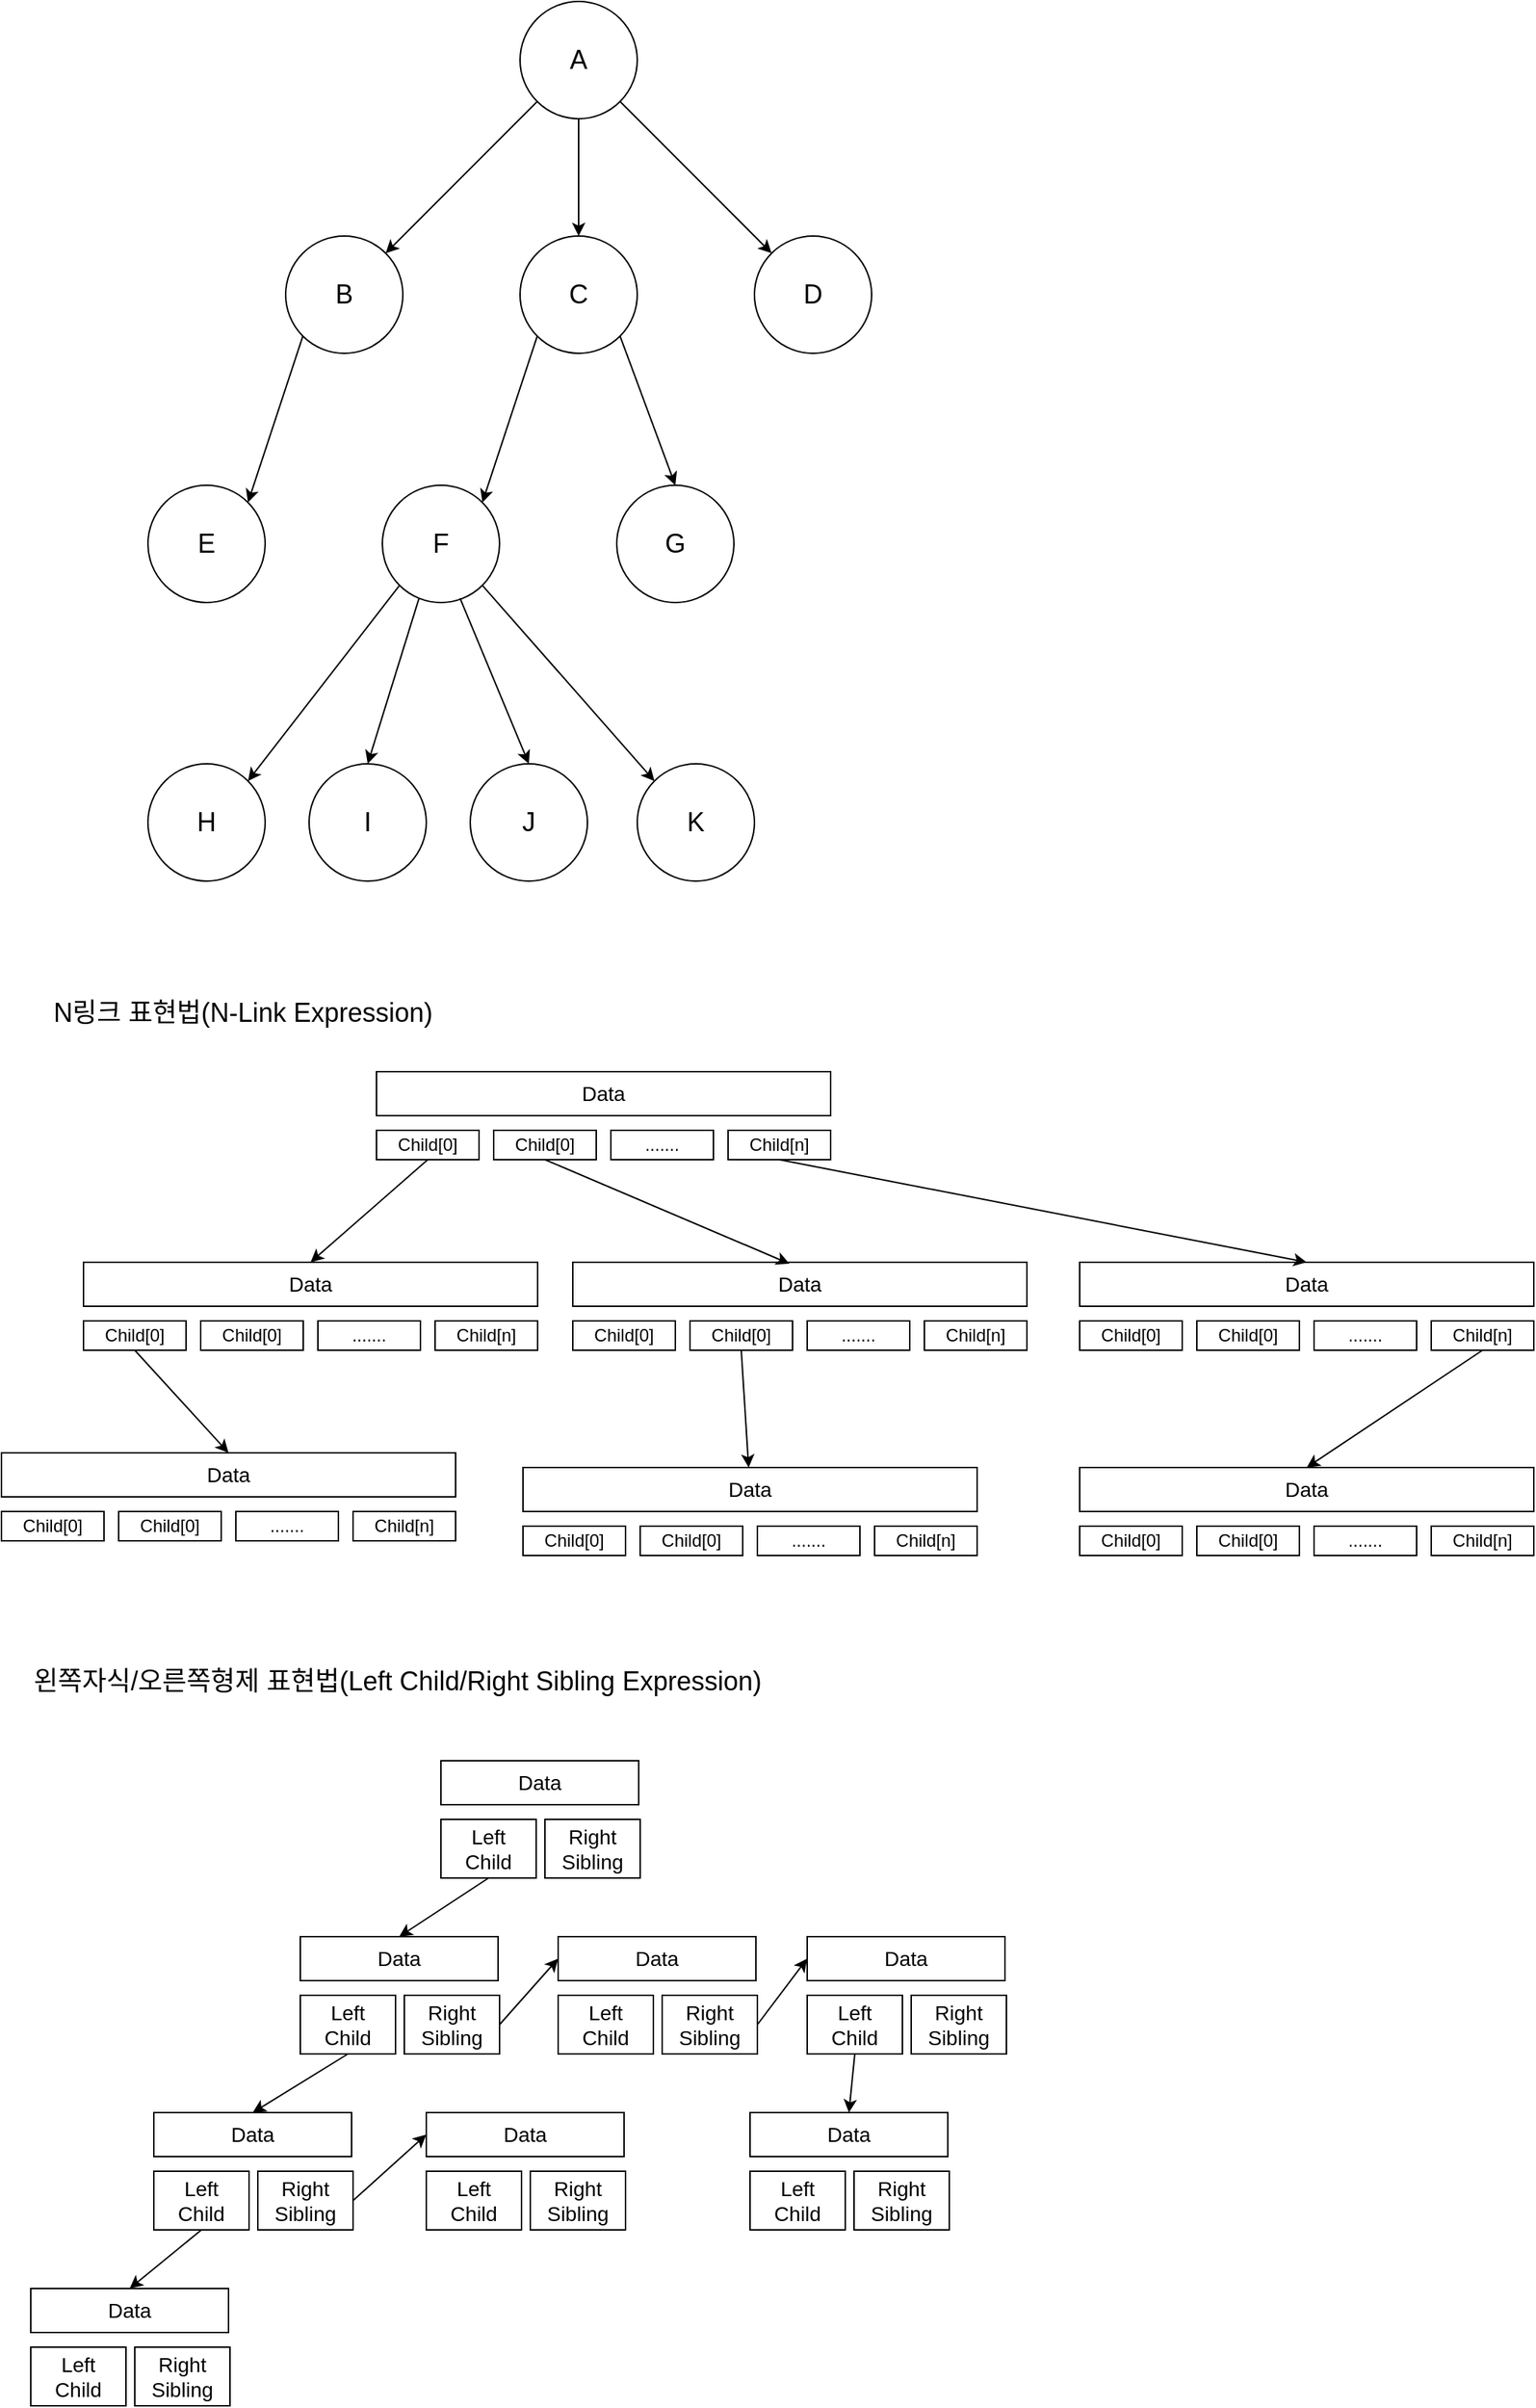 <mxfile version="14.4.3" type="device"><diagram id="2rQoj_M6a8H4B2dlfiXq" name="페이지-1"><mxGraphModel dx="1086" dy="806" grid="1" gridSize="10" guides="1" tooltips="1" connect="1" arrows="1" fold="1" page="1" pageScale="1" pageWidth="827" pageHeight="1169" math="0" shadow="0"><root><mxCell id="0"/><mxCell id="1" parent="0"/><mxCell id="aKDt5jq62UswiMhRxtQr-1" value="&lt;font style=&quot;font-size: 18px&quot;&gt;A&lt;/font&gt;" style="ellipse;whiteSpace=wrap;html=1;aspect=fixed;" parent="1" vertex="1"><mxGeometry x="374" y="40" width="80" height="80" as="geometry"/></mxCell><mxCell id="aKDt5jq62UswiMhRxtQr-2" value="&lt;span style=&quot;font-size: 18px&quot;&gt;B&lt;/span&gt;" style="ellipse;whiteSpace=wrap;html=1;aspect=fixed;" parent="1" vertex="1"><mxGeometry x="214" y="200" width="80" height="80" as="geometry"/></mxCell><mxCell id="aKDt5jq62UswiMhRxtQr-3" value="&lt;span style=&quot;font-size: 18px&quot;&gt;C&lt;/span&gt;" style="ellipse;whiteSpace=wrap;html=1;aspect=fixed;" parent="1" vertex="1"><mxGeometry x="374" y="200" width="80" height="80" as="geometry"/></mxCell><mxCell id="aKDt5jq62UswiMhRxtQr-4" value="&lt;span style=&quot;font-size: 18px&quot;&gt;D&lt;/span&gt;" style="ellipse;whiteSpace=wrap;html=1;aspect=fixed;" parent="1" vertex="1"><mxGeometry x="534" y="200" width="80" height="80" as="geometry"/></mxCell><mxCell id="aKDt5jq62UswiMhRxtQr-5" value="&lt;span style=&quot;font-size: 18px&quot;&gt;E&lt;/span&gt;" style="ellipse;whiteSpace=wrap;html=1;aspect=fixed;" parent="1" vertex="1"><mxGeometry x="120" y="370" width="80" height="80" as="geometry"/></mxCell><mxCell id="aKDt5jq62UswiMhRxtQr-6" value="&lt;span style=&quot;font-size: 18px&quot;&gt;F&lt;/span&gt;" style="ellipse;whiteSpace=wrap;html=1;aspect=fixed;" parent="1" vertex="1"><mxGeometry x="280" y="370" width="80" height="80" as="geometry"/></mxCell><mxCell id="aKDt5jq62UswiMhRxtQr-7" value="&lt;span style=&quot;font-size: 18px&quot;&gt;G&lt;/span&gt;" style="ellipse;whiteSpace=wrap;html=1;aspect=fixed;" parent="1" vertex="1"><mxGeometry x="440" y="370" width="80" height="80" as="geometry"/></mxCell><mxCell id="aKDt5jq62UswiMhRxtQr-8" value="&lt;span style=&quot;font-size: 18px&quot;&gt;H&lt;/span&gt;" style="ellipse;whiteSpace=wrap;html=1;aspect=fixed;" parent="1" vertex="1"><mxGeometry x="120" y="560" width="80" height="80" as="geometry"/></mxCell><mxCell id="aKDt5jq62UswiMhRxtQr-9" value="&lt;span style=&quot;font-size: 18px&quot;&gt;I&lt;/span&gt;" style="ellipse;whiteSpace=wrap;html=1;aspect=fixed;" parent="1" vertex="1"><mxGeometry x="230" y="560" width="80" height="80" as="geometry"/></mxCell><mxCell id="aKDt5jq62UswiMhRxtQr-10" value="&lt;span style=&quot;font-size: 18px&quot;&gt;J&lt;/span&gt;" style="ellipse;whiteSpace=wrap;html=1;aspect=fixed;" parent="1" vertex="1"><mxGeometry x="340" y="560" width="80" height="80" as="geometry"/></mxCell><mxCell id="aKDt5jq62UswiMhRxtQr-11" value="&lt;span style=&quot;font-size: 18px&quot;&gt;K&lt;/span&gt;" style="ellipse;whiteSpace=wrap;html=1;aspect=fixed;" parent="1" vertex="1"><mxGeometry x="454" y="560" width="80" height="80" as="geometry"/></mxCell><mxCell id="aKDt5jq62UswiMhRxtQr-12" value="" style="endArrow=classic;html=1;entryX=1;entryY=0;entryDx=0;entryDy=0;exitX=0;exitY=1;exitDx=0;exitDy=0;" parent="1" source="aKDt5jq62UswiMhRxtQr-3" target="aKDt5jq62UswiMhRxtQr-6" edge="1"><mxGeometry width="50" height="50" relative="1" as="geometry"><mxPoint x="560" y="450" as="sourcePoint"/><mxPoint x="610" y="400" as="targetPoint"/></mxGeometry></mxCell><mxCell id="aKDt5jq62UswiMhRxtQr-13" value="" style="endArrow=classic;html=1;exitX=0;exitY=1;exitDx=0;exitDy=0;entryX=1;entryY=0;entryDx=0;entryDy=0;" parent="1" source="aKDt5jq62UswiMhRxtQr-1" target="aKDt5jq62UswiMhRxtQr-2" edge="1"><mxGeometry width="50" height="50" relative="1" as="geometry"><mxPoint x="660" y="530" as="sourcePoint"/><mxPoint x="710" y="480" as="targetPoint"/></mxGeometry></mxCell><mxCell id="aKDt5jq62UswiMhRxtQr-14" value="" style="endArrow=classic;html=1;exitX=0.5;exitY=1;exitDx=0;exitDy=0;entryX=0.5;entryY=0;entryDx=0;entryDy=0;" parent="1" source="aKDt5jq62UswiMhRxtQr-1" target="aKDt5jq62UswiMhRxtQr-3" edge="1"><mxGeometry width="50" height="50" relative="1" as="geometry"><mxPoint x="395.716" y="118.284" as="sourcePoint"/><mxPoint x="292.284" y="221.716" as="targetPoint"/></mxGeometry></mxCell><mxCell id="aKDt5jq62UswiMhRxtQr-15" value="" style="endArrow=classic;html=1;exitX=1;exitY=1;exitDx=0;exitDy=0;entryX=0;entryY=0;entryDx=0;entryDy=0;" parent="1" source="aKDt5jq62UswiMhRxtQr-1" target="aKDt5jq62UswiMhRxtQr-4" edge="1"><mxGeometry width="50" height="50" relative="1" as="geometry"><mxPoint x="424" y="130" as="sourcePoint"/><mxPoint x="424" y="210" as="targetPoint"/></mxGeometry></mxCell><mxCell id="aKDt5jq62UswiMhRxtQr-16" value="" style="endArrow=classic;html=1;entryX=0.5;entryY=0;entryDx=0;entryDy=0;exitX=1;exitY=1;exitDx=0;exitDy=0;" parent="1" source="aKDt5jq62UswiMhRxtQr-3" target="aKDt5jq62UswiMhRxtQr-7" edge="1"><mxGeometry width="50" height="50" relative="1" as="geometry"><mxPoint x="570" y="460" as="sourcePoint"/><mxPoint x="620" y="410" as="targetPoint"/></mxGeometry></mxCell><mxCell id="aKDt5jq62UswiMhRxtQr-17" value="" style="endArrow=classic;html=1;entryX=1;entryY=0;entryDx=0;entryDy=0;exitX=0;exitY=1;exitDx=0;exitDy=0;" parent="1" source="aKDt5jq62UswiMhRxtQr-2" target="aKDt5jq62UswiMhRxtQr-5" edge="1"><mxGeometry width="50" height="50" relative="1" as="geometry"><mxPoint x="395.716" y="278.284" as="sourcePoint"/><mxPoint x="358.284" y="391.716" as="targetPoint"/></mxGeometry></mxCell><mxCell id="aKDt5jq62UswiMhRxtQr-18" value="" style="endArrow=classic;html=1;entryX=1;entryY=0;entryDx=0;entryDy=0;exitX=0;exitY=1;exitDx=0;exitDy=0;" parent="1" source="aKDt5jq62UswiMhRxtQr-6" target="aKDt5jq62UswiMhRxtQr-8" edge="1"><mxGeometry width="50" height="50" relative="1" as="geometry"><mxPoint x="237.436" y="440.004" as="sourcePoint"/><mxPoint x="200.004" y="553.436" as="targetPoint"/></mxGeometry></mxCell><mxCell id="aKDt5jq62UswiMhRxtQr-19" value="" style="endArrow=classic;html=1;entryX=0.5;entryY=0;entryDx=0;entryDy=0;exitX=0.313;exitY=0.963;exitDx=0;exitDy=0;exitPerimeter=0;" parent="1" source="aKDt5jq62UswiMhRxtQr-6" target="aKDt5jq62UswiMhRxtQr-9" edge="1"><mxGeometry width="50" height="50" relative="1" as="geometry"><mxPoint x="290" y="420" as="sourcePoint"/><mxPoint x="198.284" y="581.716" as="targetPoint"/></mxGeometry></mxCell><mxCell id="aKDt5jq62UswiMhRxtQr-20" value="" style="endArrow=classic;html=1;entryX=0.5;entryY=0;entryDx=0;entryDy=0;exitX=0.663;exitY=0.963;exitDx=0;exitDy=0;exitPerimeter=0;" parent="1" source="aKDt5jq62UswiMhRxtQr-6" target="aKDt5jq62UswiMhRxtQr-10" edge="1"><mxGeometry width="50" height="50" relative="1" as="geometry"><mxPoint x="301.716" y="448.284" as="sourcePoint"/><mxPoint x="280" y="570" as="targetPoint"/></mxGeometry></mxCell><mxCell id="aKDt5jq62UswiMhRxtQr-21" value="" style="endArrow=classic;html=1;entryX=0;entryY=0;entryDx=0;entryDy=0;exitX=1;exitY=1;exitDx=0;exitDy=0;" parent="1" source="aKDt5jq62UswiMhRxtQr-6" target="aKDt5jq62UswiMhRxtQr-11" edge="1"><mxGeometry width="50" height="50" relative="1" as="geometry"><mxPoint x="330" y="460" as="sourcePoint"/><mxPoint x="361.716" y="581.716" as="targetPoint"/></mxGeometry></mxCell><mxCell id="aKDt5jq62UswiMhRxtQr-22" value="&lt;font style=&quot;font-size: 14px&quot;&gt;Data&lt;/font&gt;" style="rounded=0;whiteSpace=wrap;html=1;" parent="1" vertex="1"><mxGeometry x="276" y="770" width="310" height="30" as="geometry"/></mxCell><mxCell id="aKDt5jq62UswiMhRxtQr-23" value="&lt;font style=&quot;font-size: 18px&quot;&gt;N링크 표현법(N-Link Expression)&lt;/font&gt;" style="text;html=1;strokeColor=none;fillColor=none;align=center;verticalAlign=middle;whiteSpace=wrap;rounded=0;" parent="1" vertex="1"><mxGeometry x="40" y="720" width="290" height="20" as="geometry"/></mxCell><mxCell id="aKDt5jq62UswiMhRxtQr-24" value="Child[0]" style="rounded=0;whiteSpace=wrap;html=1;" parent="1" vertex="1"><mxGeometry x="276" y="810" width="70" height="20" as="geometry"/></mxCell><mxCell id="aKDt5jq62UswiMhRxtQr-25" value="Child[0]" style="rounded=0;whiteSpace=wrap;html=1;" parent="1" vertex="1"><mxGeometry x="356" y="810" width="70" height="20" as="geometry"/></mxCell><mxCell id="aKDt5jq62UswiMhRxtQr-26" value="......." style="rounded=0;whiteSpace=wrap;html=1;" parent="1" vertex="1"><mxGeometry x="436" y="810" width="70" height="20" as="geometry"/></mxCell><mxCell id="aKDt5jq62UswiMhRxtQr-27" value="Child[n]" style="rounded=0;whiteSpace=wrap;html=1;" parent="1" vertex="1"><mxGeometry x="516" y="810" width="70" height="20" as="geometry"/></mxCell><mxCell id="aKDt5jq62UswiMhRxtQr-28" value="&lt;font style=&quot;font-size: 14px&quot;&gt;Data&lt;/font&gt;" style="rounded=0;whiteSpace=wrap;html=1;" parent="1" vertex="1"><mxGeometry x="76" y="900" width="310" height="30" as="geometry"/></mxCell><mxCell id="aKDt5jq62UswiMhRxtQr-29" value="Child[0]" style="rounded=0;whiteSpace=wrap;html=1;" parent="1" vertex="1"><mxGeometry x="76" y="940" width="70" height="20" as="geometry"/></mxCell><mxCell id="aKDt5jq62UswiMhRxtQr-30" value="Child[0]" style="rounded=0;whiteSpace=wrap;html=1;" parent="1" vertex="1"><mxGeometry x="156" y="940" width="70" height="20" as="geometry"/></mxCell><mxCell id="aKDt5jq62UswiMhRxtQr-31" value="......." style="rounded=0;whiteSpace=wrap;html=1;" parent="1" vertex="1"><mxGeometry x="236" y="940" width="70" height="20" as="geometry"/></mxCell><mxCell id="aKDt5jq62UswiMhRxtQr-32" value="Child[n]" style="rounded=0;whiteSpace=wrap;html=1;" parent="1" vertex="1"><mxGeometry x="316" y="940" width="70" height="20" as="geometry"/></mxCell><mxCell id="aKDt5jq62UswiMhRxtQr-33" value="&lt;font style=&quot;font-size: 14px&quot;&gt;Data&lt;/font&gt;" style="rounded=0;whiteSpace=wrap;html=1;" parent="1" vertex="1"><mxGeometry x="410" y="900" width="310" height="30" as="geometry"/></mxCell><mxCell id="aKDt5jq62UswiMhRxtQr-34" value="Child[0]" style="rounded=0;whiteSpace=wrap;html=1;" parent="1" vertex="1"><mxGeometry x="410" y="940" width="70" height="20" as="geometry"/></mxCell><mxCell id="aKDt5jq62UswiMhRxtQr-35" value="Child[0]" style="rounded=0;whiteSpace=wrap;html=1;" parent="1" vertex="1"><mxGeometry x="490" y="940" width="70" height="20" as="geometry"/></mxCell><mxCell id="aKDt5jq62UswiMhRxtQr-36" value="......." style="rounded=0;whiteSpace=wrap;html=1;" parent="1" vertex="1"><mxGeometry x="570" y="940" width="70" height="20" as="geometry"/></mxCell><mxCell id="aKDt5jq62UswiMhRxtQr-37" value="Child[n]" style="rounded=0;whiteSpace=wrap;html=1;" parent="1" vertex="1"><mxGeometry x="650" y="940" width="70" height="20" as="geometry"/></mxCell><mxCell id="aKDt5jq62UswiMhRxtQr-38" value="&lt;font style=&quot;font-size: 14px&quot;&gt;Data&lt;/font&gt;" style="rounded=0;whiteSpace=wrap;html=1;" parent="1" vertex="1"><mxGeometry x="756" y="900" width="310" height="30" as="geometry"/></mxCell><mxCell id="aKDt5jq62UswiMhRxtQr-39" value="Child[0]" style="rounded=0;whiteSpace=wrap;html=1;" parent="1" vertex="1"><mxGeometry x="756" y="940" width="70" height="20" as="geometry"/></mxCell><mxCell id="aKDt5jq62UswiMhRxtQr-40" value="Child[0]" style="rounded=0;whiteSpace=wrap;html=1;" parent="1" vertex="1"><mxGeometry x="836" y="940" width="70" height="20" as="geometry"/></mxCell><mxCell id="aKDt5jq62UswiMhRxtQr-41" value="......." style="rounded=0;whiteSpace=wrap;html=1;" parent="1" vertex="1"><mxGeometry x="916" y="940" width="70" height="20" as="geometry"/></mxCell><mxCell id="aKDt5jq62UswiMhRxtQr-42" value="Child[n]" style="rounded=0;whiteSpace=wrap;html=1;" parent="1" vertex="1"><mxGeometry x="996" y="940" width="70" height="20" as="geometry"/></mxCell><mxCell id="aKDt5jq62UswiMhRxtQr-43" value="&lt;font style=&quot;font-size: 14px&quot;&gt;Data&lt;/font&gt;" style="rounded=0;whiteSpace=wrap;html=1;" parent="1" vertex="1"><mxGeometry x="20" y="1030" width="310" height="30" as="geometry"/></mxCell><mxCell id="aKDt5jq62UswiMhRxtQr-44" value="Child[0]" style="rounded=0;whiteSpace=wrap;html=1;" parent="1" vertex="1"><mxGeometry x="20" y="1070" width="70" height="20" as="geometry"/></mxCell><mxCell id="aKDt5jq62UswiMhRxtQr-45" value="Child[0]" style="rounded=0;whiteSpace=wrap;html=1;" parent="1" vertex="1"><mxGeometry x="100" y="1070" width="70" height="20" as="geometry"/></mxCell><mxCell id="aKDt5jq62UswiMhRxtQr-46" value="......." style="rounded=0;whiteSpace=wrap;html=1;" parent="1" vertex="1"><mxGeometry x="180" y="1070" width="70" height="20" as="geometry"/></mxCell><mxCell id="aKDt5jq62UswiMhRxtQr-47" value="Child[n]" style="rounded=0;whiteSpace=wrap;html=1;" parent="1" vertex="1"><mxGeometry x="260" y="1070" width="70" height="20" as="geometry"/></mxCell><mxCell id="aKDt5jq62UswiMhRxtQr-48" value="&lt;font style=&quot;font-size: 14px&quot;&gt;Data&lt;/font&gt;" style="rounded=0;whiteSpace=wrap;html=1;" parent="1" vertex="1"><mxGeometry x="376" y="1040" width="310" height="30" as="geometry"/></mxCell><mxCell id="aKDt5jq62UswiMhRxtQr-49" value="Child[0]" style="rounded=0;whiteSpace=wrap;html=1;" parent="1" vertex="1"><mxGeometry x="376" y="1080" width="70" height="20" as="geometry"/></mxCell><mxCell id="aKDt5jq62UswiMhRxtQr-50" value="Child[0]" style="rounded=0;whiteSpace=wrap;html=1;" parent="1" vertex="1"><mxGeometry x="456" y="1080" width="70" height="20" as="geometry"/></mxCell><mxCell id="aKDt5jq62UswiMhRxtQr-51" value="......." style="rounded=0;whiteSpace=wrap;html=1;" parent="1" vertex="1"><mxGeometry x="536" y="1080" width="70" height="20" as="geometry"/></mxCell><mxCell id="aKDt5jq62UswiMhRxtQr-52" value="Child[n]" style="rounded=0;whiteSpace=wrap;html=1;" parent="1" vertex="1"><mxGeometry x="616" y="1080" width="70" height="20" as="geometry"/></mxCell><mxCell id="aKDt5jq62UswiMhRxtQr-53" value="&lt;font style=&quot;font-size: 14px&quot;&gt;Data&lt;/font&gt;" style="rounded=0;whiteSpace=wrap;html=1;" parent="1" vertex="1"><mxGeometry x="756" y="1040" width="310" height="30" as="geometry"/></mxCell><mxCell id="aKDt5jq62UswiMhRxtQr-54" value="Child[0]" style="rounded=0;whiteSpace=wrap;html=1;" parent="1" vertex="1"><mxGeometry x="756" y="1080" width="70" height="20" as="geometry"/></mxCell><mxCell id="aKDt5jq62UswiMhRxtQr-55" value="Child[0]" style="rounded=0;whiteSpace=wrap;html=1;" parent="1" vertex="1"><mxGeometry x="836" y="1080" width="70" height="20" as="geometry"/></mxCell><mxCell id="aKDt5jq62UswiMhRxtQr-56" value="......." style="rounded=0;whiteSpace=wrap;html=1;" parent="1" vertex="1"><mxGeometry x="916" y="1080" width="70" height="20" as="geometry"/></mxCell><mxCell id="aKDt5jq62UswiMhRxtQr-57" value="Child[n]" style="rounded=0;whiteSpace=wrap;html=1;" parent="1" vertex="1"><mxGeometry x="996" y="1080" width="70" height="20" as="geometry"/></mxCell><mxCell id="aKDt5jq62UswiMhRxtQr-58" value="" style="endArrow=classic;html=1;entryX=0.5;entryY=0;entryDx=0;entryDy=0;exitX=0.5;exitY=1;exitDx=0;exitDy=0;" parent="1" source="aKDt5jq62UswiMhRxtQr-24" target="aKDt5jq62UswiMhRxtQr-28" edge="1"><mxGeometry width="50" height="50" relative="1" as="geometry"><mxPoint x="315.04" y="457.04" as="sourcePoint"/><mxPoint x="280" y="570" as="targetPoint"/></mxGeometry></mxCell><mxCell id="aKDt5jq62UswiMhRxtQr-60" value="" style="endArrow=classic;html=1;entryX=0.477;entryY=0.033;entryDx=0;entryDy=0;exitX=0.5;exitY=1;exitDx=0;exitDy=0;entryPerimeter=0;" parent="1" source="aKDt5jq62UswiMhRxtQr-25" target="aKDt5jq62UswiMhRxtQr-33" edge="1"><mxGeometry width="50" height="50" relative="1" as="geometry"><mxPoint x="321" y="840" as="sourcePoint"/><mxPoint x="241" y="910" as="targetPoint"/></mxGeometry></mxCell><mxCell id="aKDt5jq62UswiMhRxtQr-61" value="" style="endArrow=classic;html=1;entryX=0.5;entryY=0;entryDx=0;entryDy=0;exitX=0.5;exitY=1;exitDx=0;exitDy=0;" parent="1" source="aKDt5jq62UswiMhRxtQr-27" target="aKDt5jq62UswiMhRxtQr-38" edge="1"><mxGeometry width="50" height="50" relative="1" as="geometry"><mxPoint x="401" y="840" as="sourcePoint"/><mxPoint x="567.87" y="910.99" as="targetPoint"/></mxGeometry></mxCell><mxCell id="aKDt5jq62UswiMhRxtQr-62" value="" style="endArrow=classic;html=1;entryX=0.5;entryY=0;entryDx=0;entryDy=0;exitX=0.5;exitY=1;exitDx=0;exitDy=0;" parent="1" source="aKDt5jq62UswiMhRxtQr-29" target="aKDt5jq62UswiMhRxtQr-43" edge="1"><mxGeometry width="50" height="50" relative="1" as="geometry"><mxPoint x="561" y="840" as="sourcePoint"/><mxPoint x="921" y="910" as="targetPoint"/></mxGeometry></mxCell><mxCell id="aKDt5jq62UswiMhRxtQr-63" value="" style="endArrow=classic;html=1;exitX=0.5;exitY=1;exitDx=0;exitDy=0;" parent="1" source="aKDt5jq62UswiMhRxtQr-35" target="aKDt5jq62UswiMhRxtQr-48" edge="1"><mxGeometry width="50" height="50" relative="1" as="geometry"><mxPoint x="121" y="970" as="sourcePoint"/><mxPoint x="185" y="1040" as="targetPoint"/></mxGeometry></mxCell><mxCell id="aKDt5jq62UswiMhRxtQr-64" value="" style="endArrow=classic;html=1;exitX=0.5;exitY=1;exitDx=0;exitDy=0;entryX=0.5;entryY=0;entryDx=0;entryDy=0;" parent="1" source="aKDt5jq62UswiMhRxtQr-42" target="aKDt5jq62UswiMhRxtQr-53" edge="1"><mxGeometry width="50" height="50" relative="1" as="geometry"><mxPoint x="535" y="970" as="sourcePoint"/><mxPoint x="540.053" y="1050" as="targetPoint"/></mxGeometry></mxCell><mxCell id="aKDt5jq62UswiMhRxtQr-65" value="&lt;font style=&quot;font-size: 18px&quot;&gt;왼쪽자식/오른쪽형제 표현법(Left Child/Right Sibling Expression)&lt;/font&gt;" style="text;whiteSpace=wrap;html=1;" parent="1" vertex="1"><mxGeometry x="40" y="1169" width="520" height="30" as="geometry"/></mxCell><mxCell id="aKDt5jq62UswiMhRxtQr-67" value="&lt;font style=&quot;font-size: 14px&quot;&gt;Data&lt;/font&gt;" style="rounded=0;whiteSpace=wrap;html=1;" parent="1" vertex="1"><mxGeometry x="320" y="1240" width="135" height="30" as="geometry"/></mxCell><mxCell id="aKDt5jq62UswiMhRxtQr-68" value="&lt;font style=&quot;font-size: 14px&quot;&gt;Left&lt;br&gt;Child&lt;br&gt;&lt;/font&gt;" style="rounded=0;whiteSpace=wrap;html=1;" parent="1" vertex="1"><mxGeometry x="320" y="1280" width="65" height="40" as="geometry"/></mxCell><mxCell id="aKDt5jq62UswiMhRxtQr-69" value="&lt;font style=&quot;font-size: 14px&quot;&gt;Right&lt;br&gt;Sibling&lt;br&gt;&lt;/font&gt;" style="rounded=0;whiteSpace=wrap;html=1;" parent="1" vertex="1"><mxGeometry x="391" y="1280" width="65" height="40" as="geometry"/></mxCell><mxCell id="aKDt5jq62UswiMhRxtQr-70" value="&lt;font style=&quot;font-size: 14px&quot;&gt;Data&lt;/font&gt;" style="rounded=0;whiteSpace=wrap;html=1;" parent="1" vertex="1"><mxGeometry x="224" y="1360" width="135" height="30" as="geometry"/></mxCell><mxCell id="aKDt5jq62UswiMhRxtQr-71" value="&lt;font style=&quot;font-size: 14px&quot;&gt;Left&lt;br&gt;Child&lt;br&gt;&lt;/font&gt;" style="rounded=0;whiteSpace=wrap;html=1;" parent="1" vertex="1"><mxGeometry x="224" y="1400" width="65" height="40" as="geometry"/></mxCell><mxCell id="aKDt5jq62UswiMhRxtQr-72" value="&lt;font style=&quot;font-size: 14px&quot;&gt;Right&lt;br&gt;Sibling&lt;br&gt;&lt;/font&gt;" style="rounded=0;whiteSpace=wrap;html=1;" parent="1" vertex="1"><mxGeometry x="295" y="1400" width="65" height="40" as="geometry"/></mxCell><mxCell id="aKDt5jq62UswiMhRxtQr-73" value="&lt;font style=&quot;font-size: 14px&quot;&gt;Data&lt;/font&gt;" style="rounded=0;whiteSpace=wrap;html=1;" parent="1" vertex="1"><mxGeometry x="400" y="1360" width="135" height="30" as="geometry"/></mxCell><mxCell id="aKDt5jq62UswiMhRxtQr-74" value="&lt;font style=&quot;font-size: 14px&quot;&gt;Left&lt;br&gt;Child&lt;br&gt;&lt;/font&gt;" style="rounded=0;whiteSpace=wrap;html=1;" parent="1" vertex="1"><mxGeometry x="400" y="1400" width="65" height="40" as="geometry"/></mxCell><mxCell id="aKDt5jq62UswiMhRxtQr-75" value="&lt;font style=&quot;font-size: 14px&quot;&gt;Right&lt;br&gt;Sibling&lt;br&gt;&lt;/font&gt;" style="rounded=0;whiteSpace=wrap;html=1;" parent="1" vertex="1"><mxGeometry x="471" y="1400" width="65" height="40" as="geometry"/></mxCell><mxCell id="aKDt5jq62UswiMhRxtQr-76" value="&lt;font style=&quot;font-size: 14px&quot;&gt;Data&lt;/font&gt;" style="rounded=0;whiteSpace=wrap;html=1;" parent="1" vertex="1"><mxGeometry x="570" y="1360" width="135" height="30" as="geometry"/></mxCell><mxCell id="aKDt5jq62UswiMhRxtQr-77" value="&lt;font style=&quot;font-size: 14px&quot;&gt;Left&lt;br&gt;Child&lt;br&gt;&lt;/font&gt;" style="rounded=0;whiteSpace=wrap;html=1;" parent="1" vertex="1"><mxGeometry x="570" y="1400" width="65" height="40" as="geometry"/></mxCell><mxCell id="aKDt5jq62UswiMhRxtQr-78" value="&lt;font style=&quot;font-size: 14px&quot;&gt;Right&lt;br&gt;Sibling&lt;br&gt;&lt;/font&gt;" style="rounded=0;whiteSpace=wrap;html=1;" parent="1" vertex="1"><mxGeometry x="641" y="1400" width="65" height="40" as="geometry"/></mxCell><mxCell id="aKDt5jq62UswiMhRxtQr-79" value="&lt;font style=&quot;font-size: 14px&quot;&gt;Data&lt;/font&gt;" style="rounded=0;whiteSpace=wrap;html=1;" parent="1" vertex="1"><mxGeometry x="124" y="1480" width="135" height="30" as="geometry"/></mxCell><mxCell id="aKDt5jq62UswiMhRxtQr-80" value="&lt;font style=&quot;font-size: 14px&quot;&gt;Left&lt;br&gt;Child&lt;br&gt;&lt;/font&gt;" style="rounded=0;whiteSpace=wrap;html=1;" parent="1" vertex="1"><mxGeometry x="124" y="1520" width="65" height="40" as="geometry"/></mxCell><mxCell id="aKDt5jq62UswiMhRxtQr-81" value="&lt;font style=&quot;font-size: 14px&quot;&gt;Right&lt;br&gt;Sibling&lt;br&gt;&lt;/font&gt;" style="rounded=0;whiteSpace=wrap;html=1;" parent="1" vertex="1"><mxGeometry x="195" y="1520" width="65" height="40" as="geometry"/></mxCell><mxCell id="aKDt5jq62UswiMhRxtQr-82" value="&lt;font style=&quot;font-size: 14px&quot;&gt;Data&lt;/font&gt;" style="rounded=0;whiteSpace=wrap;html=1;" parent="1" vertex="1"><mxGeometry x="310" y="1480" width="135" height="30" as="geometry"/></mxCell><mxCell id="aKDt5jq62UswiMhRxtQr-83" value="&lt;font style=&quot;font-size: 14px&quot;&gt;Left&lt;br&gt;Child&lt;br&gt;&lt;/font&gt;" style="rounded=0;whiteSpace=wrap;html=1;" parent="1" vertex="1"><mxGeometry x="310" y="1520" width="65" height="40" as="geometry"/></mxCell><mxCell id="aKDt5jq62UswiMhRxtQr-84" value="&lt;font style=&quot;font-size: 14px&quot;&gt;Right&lt;br&gt;Sibling&lt;br&gt;&lt;/font&gt;" style="rounded=0;whiteSpace=wrap;html=1;" parent="1" vertex="1"><mxGeometry x="381" y="1520" width="65" height="40" as="geometry"/></mxCell><mxCell id="aKDt5jq62UswiMhRxtQr-85" value="&lt;font style=&quot;font-size: 14px&quot;&gt;Data&lt;/font&gt;" style="rounded=0;whiteSpace=wrap;html=1;" parent="1" vertex="1"><mxGeometry x="531" y="1480" width="135" height="30" as="geometry"/></mxCell><mxCell id="aKDt5jq62UswiMhRxtQr-86" value="&lt;font style=&quot;font-size: 14px&quot;&gt;Left&lt;br&gt;Child&lt;br&gt;&lt;/font&gt;" style="rounded=0;whiteSpace=wrap;html=1;" parent="1" vertex="1"><mxGeometry x="531" y="1520" width="65" height="40" as="geometry"/></mxCell><mxCell id="aKDt5jq62UswiMhRxtQr-87" value="&lt;font style=&quot;font-size: 14px&quot;&gt;Right&lt;br&gt;Sibling&lt;br&gt;&lt;/font&gt;" style="rounded=0;whiteSpace=wrap;html=1;" parent="1" vertex="1"><mxGeometry x="602" y="1520" width="65" height="40" as="geometry"/></mxCell><mxCell id="aKDt5jq62UswiMhRxtQr-88" value="&lt;font style=&quot;font-size: 14px&quot;&gt;Data&lt;/font&gt;" style="rounded=0;whiteSpace=wrap;html=1;" parent="1" vertex="1"><mxGeometry x="40" y="1600" width="135" height="30" as="geometry"/></mxCell><mxCell id="aKDt5jq62UswiMhRxtQr-89" value="&lt;font style=&quot;font-size: 14px&quot;&gt;Left&lt;br&gt;Child&lt;br&gt;&lt;/font&gt;" style="rounded=0;whiteSpace=wrap;html=1;" parent="1" vertex="1"><mxGeometry x="40" y="1640" width="65" height="40" as="geometry"/></mxCell><mxCell id="aKDt5jq62UswiMhRxtQr-90" value="&lt;font style=&quot;font-size: 14px&quot;&gt;Right&lt;br&gt;Sibling&lt;br&gt;&lt;/font&gt;" style="rounded=0;whiteSpace=wrap;html=1;" parent="1" vertex="1"><mxGeometry x="111" y="1640" width="65" height="40" as="geometry"/></mxCell><mxCell id="aKDt5jq62UswiMhRxtQr-91" value="" style="endArrow=classic;html=1;exitX=0.5;exitY=1;exitDx=0;exitDy=0;entryX=0.5;entryY=0;entryDx=0;entryDy=0;" parent="1" source="aKDt5jq62UswiMhRxtQr-68" target="aKDt5jq62UswiMhRxtQr-70" edge="1"><mxGeometry width="50" height="50" relative="1" as="geometry"><mxPoint x="535" y="970" as="sourcePoint"/><mxPoint x="540.053" y="1050" as="targetPoint"/></mxGeometry></mxCell><mxCell id="aKDt5jq62UswiMhRxtQr-92" value="" style="endArrow=classic;html=1;exitX=1;exitY=0.5;exitDx=0;exitDy=0;entryX=0;entryY=0.5;entryDx=0;entryDy=0;" parent="1" source="aKDt5jq62UswiMhRxtQr-72" target="aKDt5jq62UswiMhRxtQr-73" edge="1"><mxGeometry width="50" height="50" relative="1" as="geometry"><mxPoint x="362.5" y="1330" as="sourcePoint"/><mxPoint x="301.5" y="1370" as="targetPoint"/></mxGeometry></mxCell><mxCell id="aKDt5jq62UswiMhRxtQr-93" value="" style="endArrow=classic;html=1;exitX=0.5;exitY=1;exitDx=0;exitDy=0;entryX=0.5;entryY=0;entryDx=0;entryDy=0;" parent="1" source="aKDt5jq62UswiMhRxtQr-71" target="aKDt5jq62UswiMhRxtQr-79" edge="1"><mxGeometry width="50" height="50" relative="1" as="geometry"><mxPoint x="370" y="1430" as="sourcePoint"/><mxPoint x="410" y="1385" as="targetPoint"/></mxGeometry></mxCell><mxCell id="aKDt5jq62UswiMhRxtQr-94" value="" style="endArrow=classic;html=1;exitX=1;exitY=0.5;exitDx=0;exitDy=0;entryX=0;entryY=0.5;entryDx=0;entryDy=0;" parent="1" source="aKDt5jq62UswiMhRxtQr-81" target="aKDt5jq62UswiMhRxtQr-82" edge="1"><mxGeometry width="50" height="50" relative="1" as="geometry"><mxPoint x="266.5" y="1450" as="sourcePoint"/><mxPoint x="201.5" y="1490" as="targetPoint"/></mxGeometry></mxCell><mxCell id="aKDt5jq62UswiMhRxtQr-95" value="" style="endArrow=classic;html=1;exitX=0.5;exitY=1;exitDx=0;exitDy=0;entryX=0.5;entryY=0;entryDx=0;entryDy=0;" parent="1" source="aKDt5jq62UswiMhRxtQr-77" target="aKDt5jq62UswiMhRxtQr-85" edge="1"><mxGeometry width="50" height="50" relative="1" as="geometry"><mxPoint x="270" y="1550" as="sourcePoint"/><mxPoint x="320" y="1505" as="targetPoint"/></mxGeometry></mxCell><mxCell id="aKDt5jq62UswiMhRxtQr-96" value="" style="endArrow=classic;html=1;exitX=1;exitY=0.5;exitDx=0;exitDy=0;entryX=0;entryY=0.5;entryDx=0;entryDy=0;" parent="1" source="aKDt5jq62UswiMhRxtQr-75" target="aKDt5jq62UswiMhRxtQr-76" edge="1"><mxGeometry width="50" height="50" relative="1" as="geometry"><mxPoint x="456" y="1550" as="sourcePoint"/><mxPoint x="541" y="1505" as="targetPoint"/></mxGeometry></mxCell><mxCell id="aKDt5jq62UswiMhRxtQr-97" value="" style="endArrow=classic;html=1;exitX=0.5;exitY=1;exitDx=0;exitDy=0;entryX=0.5;entryY=0;entryDx=0;entryDy=0;" parent="1" source="aKDt5jq62UswiMhRxtQr-80" target="aKDt5jq62UswiMhRxtQr-88" edge="1"><mxGeometry width="50" height="50" relative="1" as="geometry"><mxPoint x="546" y="1430" as="sourcePoint"/><mxPoint x="580" y="1385" as="targetPoint"/></mxGeometry></mxCell></root></mxGraphModel></diagram></mxfile>